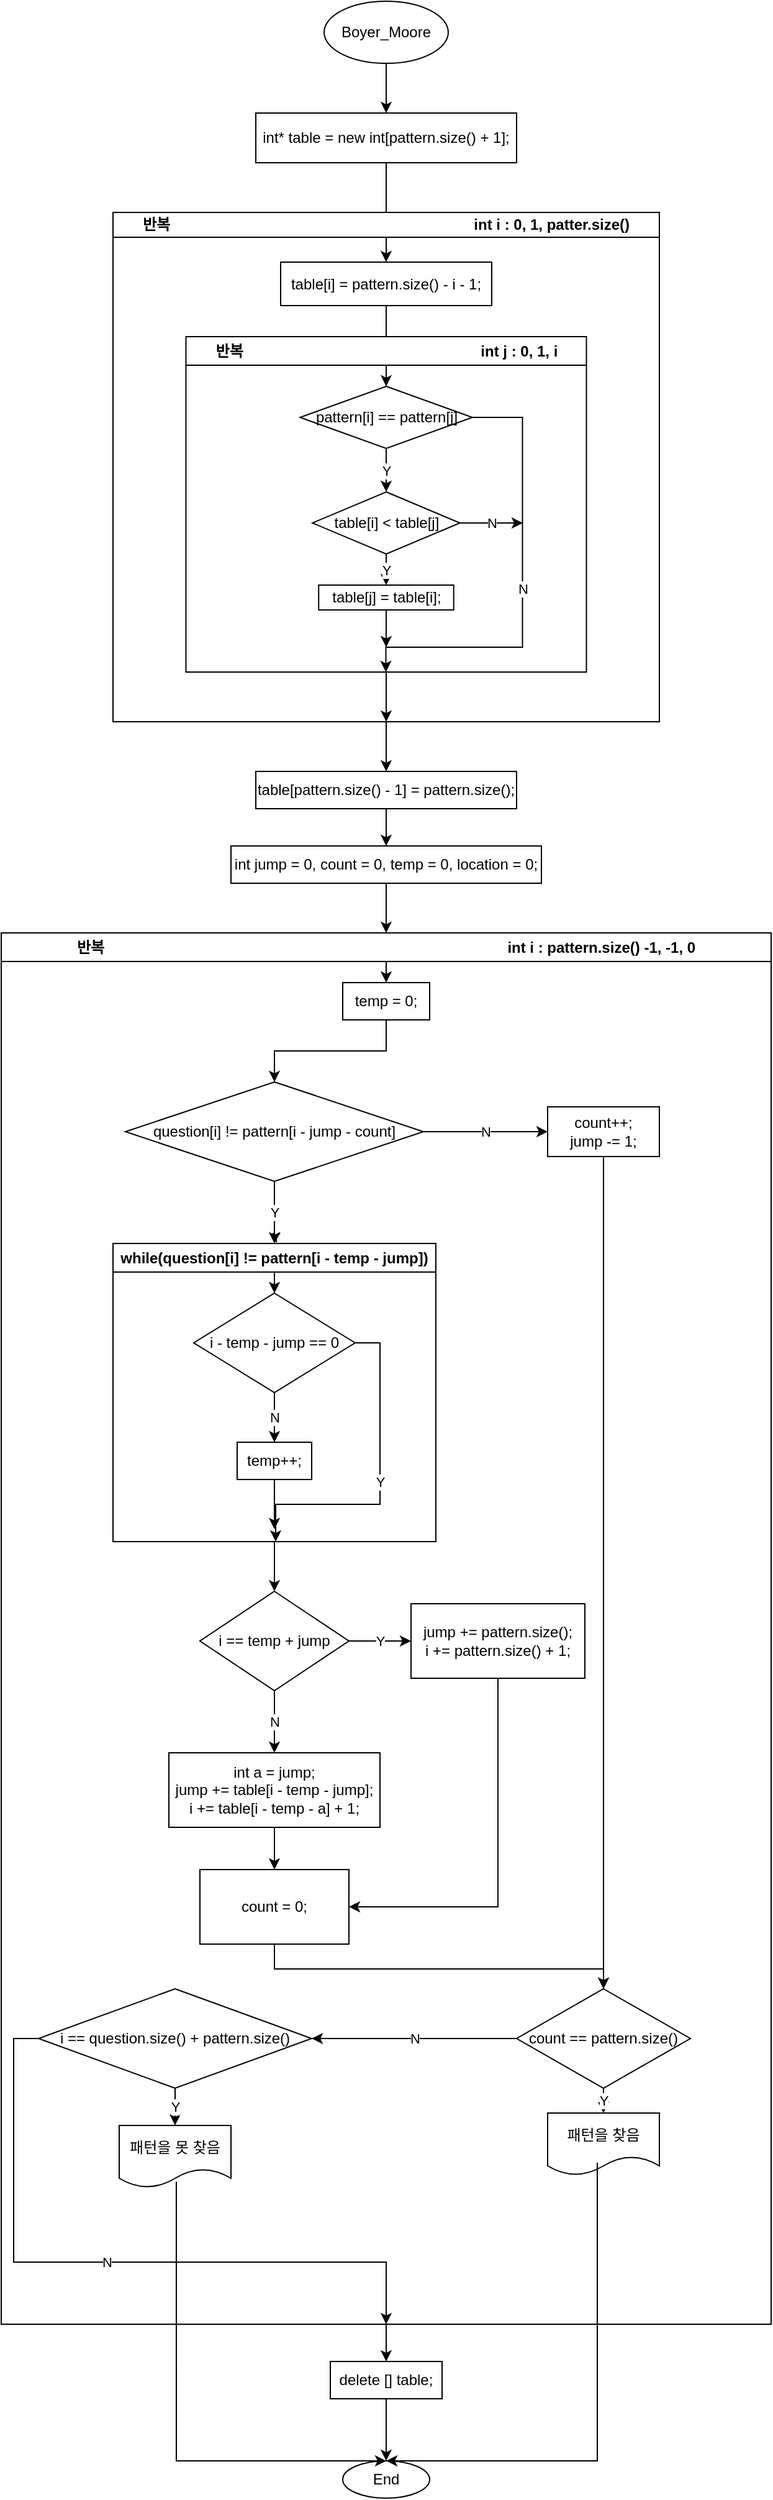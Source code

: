 <mxfile version="21.6.2" type="github">
  <diagram name="페이지-1" id="gCbUXPNIPIt0P3wTNuEC">
    <mxGraphModel dx="2283" dy="769" grid="1" gridSize="10" guides="1" tooltips="1" connect="1" arrows="1" fold="1" page="1" pageScale="1" pageWidth="827" pageHeight="1169" math="0" shadow="0">
      <root>
        <mxCell id="0" />
        <mxCell id="1" parent="0" />
        <mxCell id="Vrs8uj6GJ4egWPtiVN3c-18" style="edgeStyle=orthogonalEdgeStyle;rounded=0;orthogonalLoop=1;jettySize=auto;html=1;exitX=0.5;exitY=1;exitDx=0;exitDy=0;entryX=0.5;entryY=0;entryDx=0;entryDy=0;" edge="1" parent="1" source="l5Eew3YipN7iS1mjQOOE-1" target="l5Eew3YipN7iS1mjQOOE-2">
          <mxGeometry relative="1" as="geometry" />
        </mxCell>
        <mxCell id="l5Eew3YipN7iS1mjQOOE-1" value="Boyer_Moore" style="ellipse;whiteSpace=wrap;html=1;" parent="1" vertex="1">
          <mxGeometry x="240" y="190" width="100" height="50" as="geometry" />
        </mxCell>
        <mxCell id="Vrs8uj6GJ4egWPtiVN3c-12" style="edgeStyle=orthogonalEdgeStyle;rounded=0;orthogonalLoop=1;jettySize=auto;html=1;exitX=0.5;exitY=1;exitDx=0;exitDy=0;entryX=0.5;entryY=0;entryDx=0;entryDy=0;" edge="1" parent="1" source="l5Eew3YipN7iS1mjQOOE-2" target="Vrs8uj6GJ4egWPtiVN3c-1">
          <mxGeometry relative="1" as="geometry" />
        </mxCell>
        <mxCell id="l5Eew3YipN7iS1mjQOOE-2" value="int* table = new int[pattern.size() + 1];" style="rounded=0;whiteSpace=wrap;html=1;" parent="1" vertex="1">
          <mxGeometry x="185" y="280" width="210" height="40" as="geometry" />
        </mxCell>
        <mxCell id="Vrs8uj6GJ4egWPtiVN3c-14" style="edgeStyle=orthogonalEdgeStyle;rounded=0;orthogonalLoop=1;jettySize=auto;html=1;exitX=0.5;exitY=1;exitDx=0;exitDy=0;entryX=0.5;entryY=0;entryDx=0;entryDy=0;" edge="1" parent="1" source="l5Eew3YipN7iS1mjQOOE-3" target="Vrs8uj6GJ4egWPtiVN3c-13">
          <mxGeometry relative="1" as="geometry" />
        </mxCell>
        <mxCell id="l5Eew3YipN7iS1mjQOOE-3" value="반복&lt;span style=&quot;white-space: pre;&quot;&gt;&#x9;&lt;/span&gt;&lt;span style=&quot;white-space: pre;&quot;&gt;&#x9;&lt;/span&gt;&lt;span style=&quot;white-space: pre;&quot;&gt;&#x9;&lt;/span&gt;&lt;span style=&quot;white-space: pre;&quot;&gt;&#x9;&lt;/span&gt;&lt;span style=&quot;white-space: pre;&quot;&gt;&#x9;&lt;/span&gt;&lt;span style=&quot;white-space: pre;&quot;&gt;&#x9;&lt;/span&gt;&lt;span style=&quot;white-space: pre;&quot;&gt;&#x9;&lt;/span&gt;&lt;span style=&quot;white-space: pre;&quot;&gt;&#x9;&lt;/span&gt;&lt;span style=&quot;white-space: pre;&quot;&gt;&#x9;&lt;/span&gt;&lt;span style=&quot;white-space: pre;&quot;&gt;&#x9;&lt;/span&gt;int i : 0, 1, patter.size()" style="swimlane;whiteSpace=wrap;html=1;startSize=20;" parent="1" vertex="1">
          <mxGeometry x="70" y="360" width="440" height="410" as="geometry" />
        </mxCell>
        <mxCell id="Vrs8uj6GJ4egWPtiVN3c-11" style="edgeStyle=orthogonalEdgeStyle;rounded=0;orthogonalLoop=1;jettySize=auto;html=1;exitX=0.5;exitY=1;exitDx=0;exitDy=0;" edge="1" parent="l5Eew3YipN7iS1mjQOOE-3" source="Vrs8uj6GJ4egWPtiVN3c-1" target="Vrs8uj6GJ4egWPtiVN3c-3">
          <mxGeometry relative="1" as="geometry" />
        </mxCell>
        <mxCell id="Vrs8uj6GJ4egWPtiVN3c-1" value="table[i] = pattern.size() - i - 1;" style="rounded=0;whiteSpace=wrap;html=1;" vertex="1" parent="l5Eew3YipN7iS1mjQOOE-3">
          <mxGeometry x="135" y="40" width="170" height="35" as="geometry" />
        </mxCell>
        <mxCell id="Vrs8uj6GJ4egWPtiVN3c-16" style="edgeStyle=orthogonalEdgeStyle;rounded=0;orthogonalLoop=1;jettySize=auto;html=1;exitX=0.5;exitY=1;exitDx=0;exitDy=0;" edge="1" parent="l5Eew3YipN7iS1mjQOOE-3">
          <mxGeometry relative="1" as="geometry">
            <mxPoint x="220" y="410" as="targetPoint" />
            <mxPoint x="210.0" y="370" as="sourcePoint" />
            <Array as="points">
              <mxPoint x="220" y="370" />
            </Array>
          </mxGeometry>
        </mxCell>
        <mxCell id="Vrs8uj6GJ4egWPtiVN3c-2" value="반복 &lt;span style=&quot;white-space: pre;&quot;&gt;&#x9;&lt;/span&gt;&lt;span style=&quot;white-space: pre;&quot;&gt;&#x9;&lt;/span&gt;&lt;span style=&quot;white-space: pre;&quot;&gt;&#x9;&lt;/span&gt;&lt;span style=&quot;white-space: pre;&quot;&gt;&#x9;&lt;/span&gt;&lt;span style=&quot;white-space: pre;&quot;&gt;&#x9;&lt;/span&gt;&lt;span style=&quot;white-space: pre;&quot;&gt;&#x9;&lt;/span&gt;&lt;span style=&quot;white-space: pre;&quot;&gt;&#x9;&lt;/span&gt;int j : 0, 1, i" style="swimlane;whiteSpace=wrap;html=1;" vertex="1" parent="l5Eew3YipN7iS1mjQOOE-3">
          <mxGeometry x="58.75" y="100" width="322.5" height="270" as="geometry" />
        </mxCell>
        <mxCell id="Vrs8uj6GJ4egWPtiVN3c-5" value="Y" style="edgeStyle=orthogonalEdgeStyle;rounded=0;orthogonalLoop=1;jettySize=auto;html=1;exitX=0.5;exitY=1;exitDx=0;exitDy=0;entryX=0.5;entryY=0;entryDx=0;entryDy=0;" edge="1" parent="Vrs8uj6GJ4egWPtiVN3c-2" source="Vrs8uj6GJ4egWPtiVN3c-3" target="Vrs8uj6GJ4egWPtiVN3c-4">
          <mxGeometry relative="1" as="geometry" />
        </mxCell>
        <mxCell id="Vrs8uj6GJ4egWPtiVN3c-8" value="N" style="edgeStyle=orthogonalEdgeStyle;rounded=0;orthogonalLoop=1;jettySize=auto;html=1;exitX=1;exitY=0.5;exitDx=0;exitDy=0;" edge="1" parent="Vrs8uj6GJ4egWPtiVN3c-2" source="Vrs8uj6GJ4egWPtiVN3c-3">
          <mxGeometry relative="1" as="geometry">
            <mxPoint x="161.25" y="270" as="targetPoint" />
            <Array as="points">
              <mxPoint x="271" y="65" />
              <mxPoint x="271" y="250" />
              <mxPoint x="161" y="250" />
              <mxPoint x="161" y="270" />
            </Array>
          </mxGeometry>
        </mxCell>
        <mxCell id="Vrs8uj6GJ4egWPtiVN3c-3" value="pattern[i] == pattern[j]" style="rhombus;whiteSpace=wrap;html=1;" vertex="1" parent="Vrs8uj6GJ4egWPtiVN3c-2">
          <mxGeometry x="91.88" y="40" width="138.75" height="50" as="geometry" />
        </mxCell>
        <mxCell id="Vrs8uj6GJ4egWPtiVN3c-7" value="Y" style="edgeStyle=orthogonalEdgeStyle;rounded=0;orthogonalLoop=1;jettySize=auto;html=1;exitX=0.5;exitY=1;exitDx=0;exitDy=0;entryX=0.5;entryY=0;entryDx=0;entryDy=0;" edge="1" parent="Vrs8uj6GJ4egWPtiVN3c-2" source="Vrs8uj6GJ4egWPtiVN3c-4" target="Vrs8uj6GJ4egWPtiVN3c-6">
          <mxGeometry relative="1" as="geometry" />
        </mxCell>
        <mxCell id="Vrs8uj6GJ4egWPtiVN3c-9" value="N" style="edgeStyle=orthogonalEdgeStyle;rounded=0;orthogonalLoop=1;jettySize=auto;html=1;exitX=1;exitY=0.5;exitDx=0;exitDy=0;" edge="1" parent="Vrs8uj6GJ4egWPtiVN3c-2" source="Vrs8uj6GJ4egWPtiVN3c-4">
          <mxGeometry relative="1" as="geometry">
            <mxPoint x="271.25" y="150" as="targetPoint" />
          </mxGeometry>
        </mxCell>
        <mxCell id="Vrs8uj6GJ4egWPtiVN3c-4" value="table[i] &amp;lt; table[j]" style="rhombus;whiteSpace=wrap;html=1;" vertex="1" parent="Vrs8uj6GJ4egWPtiVN3c-2">
          <mxGeometry x="101.88" y="125" width="118.75" height="50" as="geometry" />
        </mxCell>
        <mxCell id="Vrs8uj6GJ4egWPtiVN3c-10" style="edgeStyle=orthogonalEdgeStyle;rounded=0;orthogonalLoop=1;jettySize=auto;html=1;exitX=0.5;exitY=1;exitDx=0;exitDy=0;" edge="1" parent="Vrs8uj6GJ4egWPtiVN3c-2" source="Vrs8uj6GJ4egWPtiVN3c-6">
          <mxGeometry relative="1" as="geometry">
            <mxPoint x="161.25" y="250" as="targetPoint" />
          </mxGeometry>
        </mxCell>
        <mxCell id="Vrs8uj6GJ4egWPtiVN3c-6" value="table[j] = table[i];" style="rounded=0;whiteSpace=wrap;html=1;" vertex="1" parent="Vrs8uj6GJ4egWPtiVN3c-2">
          <mxGeometry x="106.88" y="200" width="108.75" height="20" as="geometry" />
        </mxCell>
        <mxCell id="Vrs8uj6GJ4egWPtiVN3c-20" style="edgeStyle=orthogonalEdgeStyle;rounded=0;orthogonalLoop=1;jettySize=auto;html=1;exitX=0.5;exitY=1;exitDx=0;exitDy=0;entryX=0.5;entryY=0;entryDx=0;entryDy=0;" edge="1" parent="1" source="Vrs8uj6GJ4egWPtiVN3c-13" target="Vrs8uj6GJ4egWPtiVN3c-19">
          <mxGeometry relative="1" as="geometry" />
        </mxCell>
        <mxCell id="Vrs8uj6GJ4egWPtiVN3c-13" value="table[pattern.size() - 1] = pattern.size();" style="rounded=0;whiteSpace=wrap;html=1;" vertex="1" parent="1">
          <mxGeometry x="185" y="810" width="210" height="30" as="geometry" />
        </mxCell>
        <mxCell id="Vrs8uj6GJ4egWPtiVN3c-28" style="edgeStyle=orthogonalEdgeStyle;rounded=0;orthogonalLoop=1;jettySize=auto;html=1;exitX=0.5;exitY=1;exitDx=0;exitDy=0;entryX=0.5;entryY=0;entryDx=0;entryDy=0;" edge="1" parent="1" source="Vrs8uj6GJ4egWPtiVN3c-19" target="Vrs8uj6GJ4egWPtiVN3c-22">
          <mxGeometry relative="1" as="geometry" />
        </mxCell>
        <mxCell id="Vrs8uj6GJ4egWPtiVN3c-38" style="edgeStyle=orthogonalEdgeStyle;rounded=0;orthogonalLoop=1;jettySize=auto;html=1;entryX=0.5;entryY=0;entryDx=0;entryDy=0;" edge="1" parent="1" source="Vrs8uj6GJ4egWPtiVN3c-19" target="Vrs8uj6GJ4egWPtiVN3c-21">
          <mxGeometry relative="1" as="geometry" />
        </mxCell>
        <mxCell id="Vrs8uj6GJ4egWPtiVN3c-19" value="int jump = 0, count = 0, temp = 0, location = 0;" style="rounded=0;whiteSpace=wrap;html=1;" vertex="1" parent="1">
          <mxGeometry x="165" y="870" width="250" height="30" as="geometry" />
        </mxCell>
        <mxCell id="Vrs8uj6GJ4egWPtiVN3c-60" style="edgeStyle=orthogonalEdgeStyle;rounded=0;orthogonalLoop=1;jettySize=auto;html=1;exitX=0.5;exitY=1;exitDx=0;exitDy=0;entryX=0.5;entryY=0;entryDx=0;entryDy=0;" edge="1" parent="1" source="Vrs8uj6GJ4egWPtiVN3c-21" target="Vrs8uj6GJ4egWPtiVN3c-69">
          <mxGeometry relative="1" as="geometry" />
        </mxCell>
        <mxCell id="Vrs8uj6GJ4egWPtiVN3c-21" value="반복&lt;span style=&quot;white-space: pre;&quot;&gt;&#x9;&lt;/span&gt;&lt;span style=&quot;white-space: pre;&quot;&gt;&#x9;&lt;/span&gt;&lt;span style=&quot;white-space: pre;&quot;&gt;&#x9;&lt;/span&gt;&lt;span style=&quot;white-space: pre;&quot;&gt;&#x9;&lt;/span&gt;&lt;span style=&quot;white-space: pre;&quot;&gt;&#x9;&lt;/span&gt;&lt;span style=&quot;white-space: pre;&quot;&gt;&#x9;&lt;/span&gt;&lt;span style=&quot;white-space: pre;&quot;&gt;&#x9;&lt;/span&gt;&lt;span style=&quot;white-space: pre;&quot;&gt;&#x9;&lt;/span&gt;&lt;span style=&quot;white-space: pre;&quot;&gt;&#x9;&lt;/span&gt;&lt;span style=&quot;white-space: pre;&quot;&gt;&#x9;&lt;/span&gt;&lt;span style=&quot;white-space: pre;&quot;&gt;&#x9;&lt;/span&gt;&lt;span style=&quot;white-space: pre;&quot;&gt;&#x9;&lt;/span&gt;&lt;span style=&quot;white-space: pre;&quot;&gt;&#x9;&lt;/span&gt;int i : pattern.size() -1, -1, 0" style="swimlane;whiteSpace=wrap;html=1;" vertex="1" parent="1">
          <mxGeometry x="-20" y="940" width="620" height="1120" as="geometry" />
        </mxCell>
        <mxCell id="Vrs8uj6GJ4egWPtiVN3c-27" style="edgeStyle=orthogonalEdgeStyle;rounded=0;orthogonalLoop=1;jettySize=auto;html=1;exitX=0.5;exitY=1;exitDx=0;exitDy=0;entryX=0.5;entryY=0;entryDx=0;entryDy=0;" edge="1" parent="Vrs8uj6GJ4egWPtiVN3c-21" source="Vrs8uj6GJ4egWPtiVN3c-22" target="Vrs8uj6GJ4egWPtiVN3c-23">
          <mxGeometry relative="1" as="geometry" />
        </mxCell>
        <mxCell id="Vrs8uj6GJ4egWPtiVN3c-22" value="temp = 0;" style="rounded=0;whiteSpace=wrap;html=1;" vertex="1" parent="Vrs8uj6GJ4egWPtiVN3c-21">
          <mxGeometry x="275" y="40" width="70" height="30" as="geometry" />
        </mxCell>
        <mxCell id="Vrs8uj6GJ4egWPtiVN3c-25" value="N" style="edgeStyle=orthogonalEdgeStyle;rounded=0;orthogonalLoop=1;jettySize=auto;html=1;exitX=1;exitY=0.5;exitDx=0;exitDy=0;entryX=0;entryY=0.5;entryDx=0;entryDy=0;" edge="1" parent="Vrs8uj6GJ4egWPtiVN3c-21" source="Vrs8uj6GJ4egWPtiVN3c-23" target="Vrs8uj6GJ4egWPtiVN3c-24">
          <mxGeometry relative="1" as="geometry" />
        </mxCell>
        <mxCell id="Vrs8uj6GJ4egWPtiVN3c-37" value="Y" style="edgeStyle=orthogonalEdgeStyle;rounded=0;orthogonalLoop=1;jettySize=auto;html=1;exitX=0.5;exitY=1;exitDx=0;exitDy=0;" edge="1" parent="Vrs8uj6GJ4egWPtiVN3c-21" source="Vrs8uj6GJ4egWPtiVN3c-23">
          <mxGeometry relative="1" as="geometry">
            <mxPoint x="220" y="290" as="targetPoint" />
          </mxGeometry>
        </mxCell>
        <mxCell id="Vrs8uj6GJ4egWPtiVN3c-39" value="Y" style="edgeStyle=orthogonalEdgeStyle;rounded=0;orthogonalLoop=1;jettySize=auto;html=1;exitX=0.5;exitY=1;exitDx=0;exitDy=0;entryX=0.5;entryY=0;entryDx=0;entryDy=0;" edge="1" parent="Vrs8uj6GJ4egWPtiVN3c-21" source="Vrs8uj6GJ4egWPtiVN3c-23" target="Vrs8uj6GJ4egWPtiVN3c-33">
          <mxGeometry relative="1" as="geometry" />
        </mxCell>
        <mxCell id="Vrs8uj6GJ4egWPtiVN3c-23" value="question[i] != pattern[i - jump - count]" style="rhombus;whiteSpace=wrap;html=1;" vertex="1" parent="Vrs8uj6GJ4egWPtiVN3c-21">
          <mxGeometry x="100" y="120" width="239.99" height="80" as="geometry" />
        </mxCell>
        <mxCell id="Vrs8uj6GJ4egWPtiVN3c-44" style="edgeStyle=orthogonalEdgeStyle;rounded=0;orthogonalLoop=1;jettySize=auto;html=1;exitX=0.5;exitY=1;exitDx=0;exitDy=0;entryX=0.5;entryY=0;entryDx=0;entryDy=0;" edge="1" parent="Vrs8uj6GJ4egWPtiVN3c-21" source="Vrs8uj6GJ4egWPtiVN3c-24" target="Vrs8uj6GJ4egWPtiVN3c-53">
          <mxGeometry relative="1" as="geometry">
            <mxPoint x="485" y="690" as="targetPoint" />
            <Array as="points">
              <mxPoint x="485" y="850" />
              <mxPoint x="485" y="850" />
            </Array>
          </mxGeometry>
        </mxCell>
        <mxCell id="Vrs8uj6GJ4egWPtiVN3c-24" value="count++;&lt;br&gt;jump -= 1;" style="rounded=0;whiteSpace=wrap;html=1;" vertex="1" parent="Vrs8uj6GJ4egWPtiVN3c-21">
          <mxGeometry x="440" y="140" width="90" height="40" as="geometry" />
        </mxCell>
        <mxCell id="Vrs8uj6GJ4egWPtiVN3c-31" value="N" style="edgeStyle=orthogonalEdgeStyle;rounded=0;orthogonalLoop=1;jettySize=auto;html=1;exitX=0.5;exitY=1;exitDx=0;exitDy=0;entryX=0.5;entryY=0;entryDx=0;entryDy=0;" edge="1" parent="Vrs8uj6GJ4egWPtiVN3c-21" source="Vrs8uj6GJ4egWPtiVN3c-29" target="Vrs8uj6GJ4egWPtiVN3c-30">
          <mxGeometry relative="1" as="geometry" />
        </mxCell>
        <mxCell id="Vrs8uj6GJ4egWPtiVN3c-41" value="Y" style="edgeStyle=orthogonalEdgeStyle;rounded=0;orthogonalLoop=1;jettySize=auto;html=1;exitX=1;exitY=0.5;exitDx=0;exitDy=0;" edge="1" parent="Vrs8uj6GJ4egWPtiVN3c-21" source="Vrs8uj6GJ4egWPtiVN3c-29">
          <mxGeometry relative="1" as="geometry">
            <mxPoint x="221" y="490" as="targetPoint" />
            <Array as="points">
              <mxPoint x="305" y="330" />
              <mxPoint x="305" y="460" />
              <mxPoint x="221" y="460" />
            </Array>
          </mxGeometry>
        </mxCell>
        <mxCell id="Vrs8uj6GJ4egWPtiVN3c-29" value="i - temp - jump == 0" style="rhombus;whiteSpace=wrap;html=1;" vertex="1" parent="Vrs8uj6GJ4egWPtiVN3c-21">
          <mxGeometry x="154.99" y="290" width="130" height="80" as="geometry" />
        </mxCell>
        <mxCell id="Vrs8uj6GJ4egWPtiVN3c-42" style="edgeStyle=orthogonalEdgeStyle;rounded=0;orthogonalLoop=1;jettySize=auto;html=1;exitX=0.5;exitY=1;exitDx=0;exitDy=0;" edge="1" parent="Vrs8uj6GJ4egWPtiVN3c-21" source="Vrs8uj6GJ4egWPtiVN3c-30">
          <mxGeometry relative="1" as="geometry">
            <mxPoint x="220" y="480" as="targetPoint" />
          </mxGeometry>
        </mxCell>
        <mxCell id="Vrs8uj6GJ4egWPtiVN3c-30" value="temp++;" style="rounded=0;whiteSpace=wrap;html=1;" vertex="1" parent="Vrs8uj6GJ4egWPtiVN3c-21">
          <mxGeometry x="189.99" y="410" width="60.01" height="30" as="geometry" />
        </mxCell>
        <mxCell id="Vrs8uj6GJ4egWPtiVN3c-43" style="edgeStyle=orthogonalEdgeStyle;rounded=0;orthogonalLoop=1;jettySize=auto;html=1;exitX=0.5;exitY=1;exitDx=0;exitDy=0;" edge="1" parent="Vrs8uj6GJ4egWPtiVN3c-21" source="Vrs8uj6GJ4egWPtiVN3c-33">
          <mxGeometry relative="1" as="geometry">
            <mxPoint x="220" y="530" as="targetPoint" />
          </mxGeometry>
        </mxCell>
        <mxCell id="Vrs8uj6GJ4egWPtiVN3c-33" value="while(question[i] != pattern[i - temp - jump])" style="swimlane;whiteSpace=wrap;html=1;" vertex="1" parent="Vrs8uj6GJ4egWPtiVN3c-21">
          <mxGeometry x="90" y="250" width="260" height="240" as="geometry" />
        </mxCell>
        <mxCell id="Vrs8uj6GJ4egWPtiVN3c-47" value="Y" style="edgeStyle=orthogonalEdgeStyle;rounded=0;orthogonalLoop=1;jettySize=auto;html=1;exitX=1;exitY=0.5;exitDx=0;exitDy=0;entryX=0;entryY=0.5;entryDx=0;entryDy=0;" edge="1" parent="Vrs8uj6GJ4egWPtiVN3c-21" source="Vrs8uj6GJ4egWPtiVN3c-45" target="Vrs8uj6GJ4egWPtiVN3c-46">
          <mxGeometry relative="1" as="geometry" />
        </mxCell>
        <mxCell id="Vrs8uj6GJ4egWPtiVN3c-49" value="N" style="edgeStyle=orthogonalEdgeStyle;rounded=0;orthogonalLoop=1;jettySize=auto;html=1;exitX=0.5;exitY=1;exitDx=0;exitDy=0;" edge="1" parent="Vrs8uj6GJ4egWPtiVN3c-21" source="Vrs8uj6GJ4egWPtiVN3c-45" target="Vrs8uj6GJ4egWPtiVN3c-48">
          <mxGeometry relative="1" as="geometry" />
        </mxCell>
        <mxCell id="Vrs8uj6GJ4egWPtiVN3c-45" value="i == temp + jump" style="rhombus;whiteSpace=wrap;html=1;" vertex="1" parent="Vrs8uj6GJ4egWPtiVN3c-21">
          <mxGeometry x="159.99" y="530" width="120" height="80" as="geometry" />
        </mxCell>
        <mxCell id="Vrs8uj6GJ4egWPtiVN3c-52" style="edgeStyle=orthogonalEdgeStyle;rounded=0;orthogonalLoop=1;jettySize=auto;html=1;exitX=0.5;exitY=1;exitDx=0;exitDy=0;entryX=1;entryY=0.5;entryDx=0;entryDy=0;" edge="1" parent="Vrs8uj6GJ4egWPtiVN3c-21" source="Vrs8uj6GJ4egWPtiVN3c-46" target="Vrs8uj6GJ4egWPtiVN3c-50">
          <mxGeometry relative="1" as="geometry" />
        </mxCell>
        <mxCell id="Vrs8uj6GJ4egWPtiVN3c-46" value="&lt;div&gt;jump += pattern.size();&lt;/div&gt;&lt;div&gt;i += pattern.size() + 1;&lt;span style=&quot;&quot;&gt;&lt;/span&gt;&lt;/div&gt;" style="rounded=0;whiteSpace=wrap;html=1;" vertex="1" parent="Vrs8uj6GJ4egWPtiVN3c-21">
          <mxGeometry x="330" y="540" width="140" height="60" as="geometry" />
        </mxCell>
        <mxCell id="Vrs8uj6GJ4egWPtiVN3c-51" style="edgeStyle=orthogonalEdgeStyle;rounded=0;orthogonalLoop=1;jettySize=auto;html=1;exitX=0.5;exitY=1;exitDx=0;exitDy=0;entryX=0.5;entryY=0;entryDx=0;entryDy=0;" edge="1" parent="Vrs8uj6GJ4egWPtiVN3c-21" source="Vrs8uj6GJ4egWPtiVN3c-48" target="Vrs8uj6GJ4egWPtiVN3c-50">
          <mxGeometry relative="1" as="geometry" />
        </mxCell>
        <mxCell id="Vrs8uj6GJ4egWPtiVN3c-48" value="int a = jump;&lt;br&gt;jump += table[i - temp - jump];&lt;br&gt;i += table[i - temp - a] + 1;" style="rounded=0;whiteSpace=wrap;html=1;" vertex="1" parent="Vrs8uj6GJ4egWPtiVN3c-21">
          <mxGeometry x="135" y="660" width="170" height="60" as="geometry" />
        </mxCell>
        <mxCell id="Vrs8uj6GJ4egWPtiVN3c-54" style="edgeStyle=orthogonalEdgeStyle;rounded=0;orthogonalLoop=1;jettySize=auto;html=1;exitX=0.5;exitY=1;exitDx=0;exitDy=0;entryX=0.5;entryY=0;entryDx=0;entryDy=0;" edge="1" parent="Vrs8uj6GJ4egWPtiVN3c-21" source="Vrs8uj6GJ4egWPtiVN3c-50" target="Vrs8uj6GJ4egWPtiVN3c-53">
          <mxGeometry relative="1" as="geometry">
            <Array as="points">
              <mxPoint x="220" y="834" />
              <mxPoint x="485" y="834" />
            </Array>
          </mxGeometry>
        </mxCell>
        <mxCell id="Vrs8uj6GJ4egWPtiVN3c-50" value="count = 0;" style="rounded=0;whiteSpace=wrap;html=1;" vertex="1" parent="Vrs8uj6GJ4egWPtiVN3c-21">
          <mxGeometry x="160" y="754" width="120" height="60" as="geometry" />
        </mxCell>
        <mxCell id="Vrs8uj6GJ4egWPtiVN3c-57" value="Y" style="edgeStyle=orthogonalEdgeStyle;rounded=0;orthogonalLoop=1;jettySize=auto;html=1;exitX=0.5;exitY=1;exitDx=0;exitDy=0;entryX=0.5;entryY=0;entryDx=0;entryDy=0;" edge="1" parent="Vrs8uj6GJ4egWPtiVN3c-21" source="Vrs8uj6GJ4egWPtiVN3c-53" target="Vrs8uj6GJ4egWPtiVN3c-56">
          <mxGeometry relative="1" as="geometry" />
        </mxCell>
        <mxCell id="Vrs8uj6GJ4egWPtiVN3c-62" value="N" style="edgeStyle=orthogonalEdgeStyle;rounded=0;orthogonalLoop=1;jettySize=auto;html=1;exitX=0;exitY=0.5;exitDx=0;exitDy=0;entryX=1;entryY=0.5;entryDx=0;entryDy=0;" edge="1" parent="Vrs8uj6GJ4egWPtiVN3c-21" source="Vrs8uj6GJ4egWPtiVN3c-53" target="Vrs8uj6GJ4egWPtiVN3c-61">
          <mxGeometry relative="1" as="geometry" />
        </mxCell>
        <mxCell id="Vrs8uj6GJ4egWPtiVN3c-53" value="count == pattern.size()" style="rhombus;whiteSpace=wrap;html=1;" vertex="1" parent="Vrs8uj6GJ4egWPtiVN3c-21">
          <mxGeometry x="415" y="850" width="140" height="80" as="geometry" />
        </mxCell>
        <mxCell id="Vrs8uj6GJ4egWPtiVN3c-56" value="패턴을 찾음" style="shape=document;whiteSpace=wrap;html=1;boundedLbl=1;" vertex="1" parent="Vrs8uj6GJ4egWPtiVN3c-21">
          <mxGeometry x="440" y="950" width="90" height="50" as="geometry" />
        </mxCell>
        <mxCell id="Vrs8uj6GJ4egWPtiVN3c-65" value="Y" style="edgeStyle=orthogonalEdgeStyle;rounded=0;orthogonalLoop=1;jettySize=auto;html=1;exitX=0.5;exitY=1;exitDx=0;exitDy=0;entryX=0.5;entryY=0;entryDx=0;entryDy=0;" edge="1" parent="Vrs8uj6GJ4egWPtiVN3c-21" source="Vrs8uj6GJ4egWPtiVN3c-61" target="Vrs8uj6GJ4egWPtiVN3c-64">
          <mxGeometry relative="1" as="geometry" />
        </mxCell>
        <mxCell id="Vrs8uj6GJ4egWPtiVN3c-66" value="N" style="edgeStyle=orthogonalEdgeStyle;rounded=0;orthogonalLoop=1;jettySize=auto;html=1;exitX=0;exitY=0.5;exitDx=0;exitDy=0;entryX=0.5;entryY=1;entryDx=0;entryDy=0;" edge="1" parent="Vrs8uj6GJ4egWPtiVN3c-21" source="Vrs8uj6GJ4egWPtiVN3c-61" target="Vrs8uj6GJ4egWPtiVN3c-21">
          <mxGeometry relative="1" as="geometry">
            <Array as="points">
              <mxPoint x="10" y="890" />
              <mxPoint x="10" y="1070" />
              <mxPoint x="310" y="1070" />
            </Array>
          </mxGeometry>
        </mxCell>
        <mxCell id="Vrs8uj6GJ4egWPtiVN3c-61" value="i == question.size() + pattern.size()" style="rhombus;whiteSpace=wrap;html=1;" vertex="1" parent="Vrs8uj6GJ4egWPtiVN3c-21">
          <mxGeometry x="30" y="850" width="220" height="80" as="geometry" />
        </mxCell>
        <mxCell id="Vrs8uj6GJ4egWPtiVN3c-64" value="패턴을 못 찾음" style="shape=document;whiteSpace=wrap;html=1;boundedLbl=1;" vertex="1" parent="Vrs8uj6GJ4egWPtiVN3c-21">
          <mxGeometry x="95" y="960" width="90" height="50" as="geometry" />
        </mxCell>
        <mxCell id="Vrs8uj6GJ4egWPtiVN3c-59" value="End" style="ellipse;whiteSpace=wrap;html=1;" vertex="1" parent="1">
          <mxGeometry x="255" y="2170" width="70" height="30" as="geometry" />
        </mxCell>
        <mxCell id="Vrs8uj6GJ4egWPtiVN3c-67" value="" style="endArrow=classic;html=1;rounded=0;exitX=0.511;exitY=0.904;exitDx=0;exitDy=0;exitPerimeter=0;entryX=0.5;entryY=0;entryDx=0;entryDy=0;" edge="1" parent="1" source="Vrs8uj6GJ4egWPtiVN3c-64" target="Vrs8uj6GJ4egWPtiVN3c-59">
          <mxGeometry width="50" height="50" relative="1" as="geometry">
            <mxPoint x="230" y="2060" as="sourcePoint" />
            <mxPoint x="280" y="2010" as="targetPoint" />
            <Array as="points">
              <mxPoint x="121" y="2100" />
              <mxPoint x="121" y="2170" />
            </Array>
          </mxGeometry>
        </mxCell>
        <mxCell id="Vrs8uj6GJ4egWPtiVN3c-68" value="" style="endArrow=classic;html=1;rounded=0;entryX=0.5;entryY=0;entryDx=0;entryDy=0;" edge="1" parent="1" target="Vrs8uj6GJ4egWPtiVN3c-59">
          <mxGeometry width="50" height="50" relative="1" as="geometry">
            <mxPoint x="460" y="1930" as="sourcePoint" />
            <mxPoint x="280" y="2010" as="targetPoint" />
            <Array as="points">
              <mxPoint x="460" y="2100" />
              <mxPoint x="460" y="2170" />
            </Array>
          </mxGeometry>
        </mxCell>
        <mxCell id="Vrs8uj6GJ4egWPtiVN3c-70" style="edgeStyle=orthogonalEdgeStyle;rounded=0;orthogonalLoop=1;jettySize=auto;html=1;exitX=0.5;exitY=1;exitDx=0;exitDy=0;" edge="1" parent="1" source="Vrs8uj6GJ4egWPtiVN3c-69" target="Vrs8uj6GJ4egWPtiVN3c-59">
          <mxGeometry relative="1" as="geometry" />
        </mxCell>
        <mxCell id="Vrs8uj6GJ4egWPtiVN3c-69" value="delete [] table;" style="rounded=0;whiteSpace=wrap;html=1;" vertex="1" parent="1">
          <mxGeometry x="245" y="2090" width="90" height="30" as="geometry" />
        </mxCell>
      </root>
    </mxGraphModel>
  </diagram>
</mxfile>
